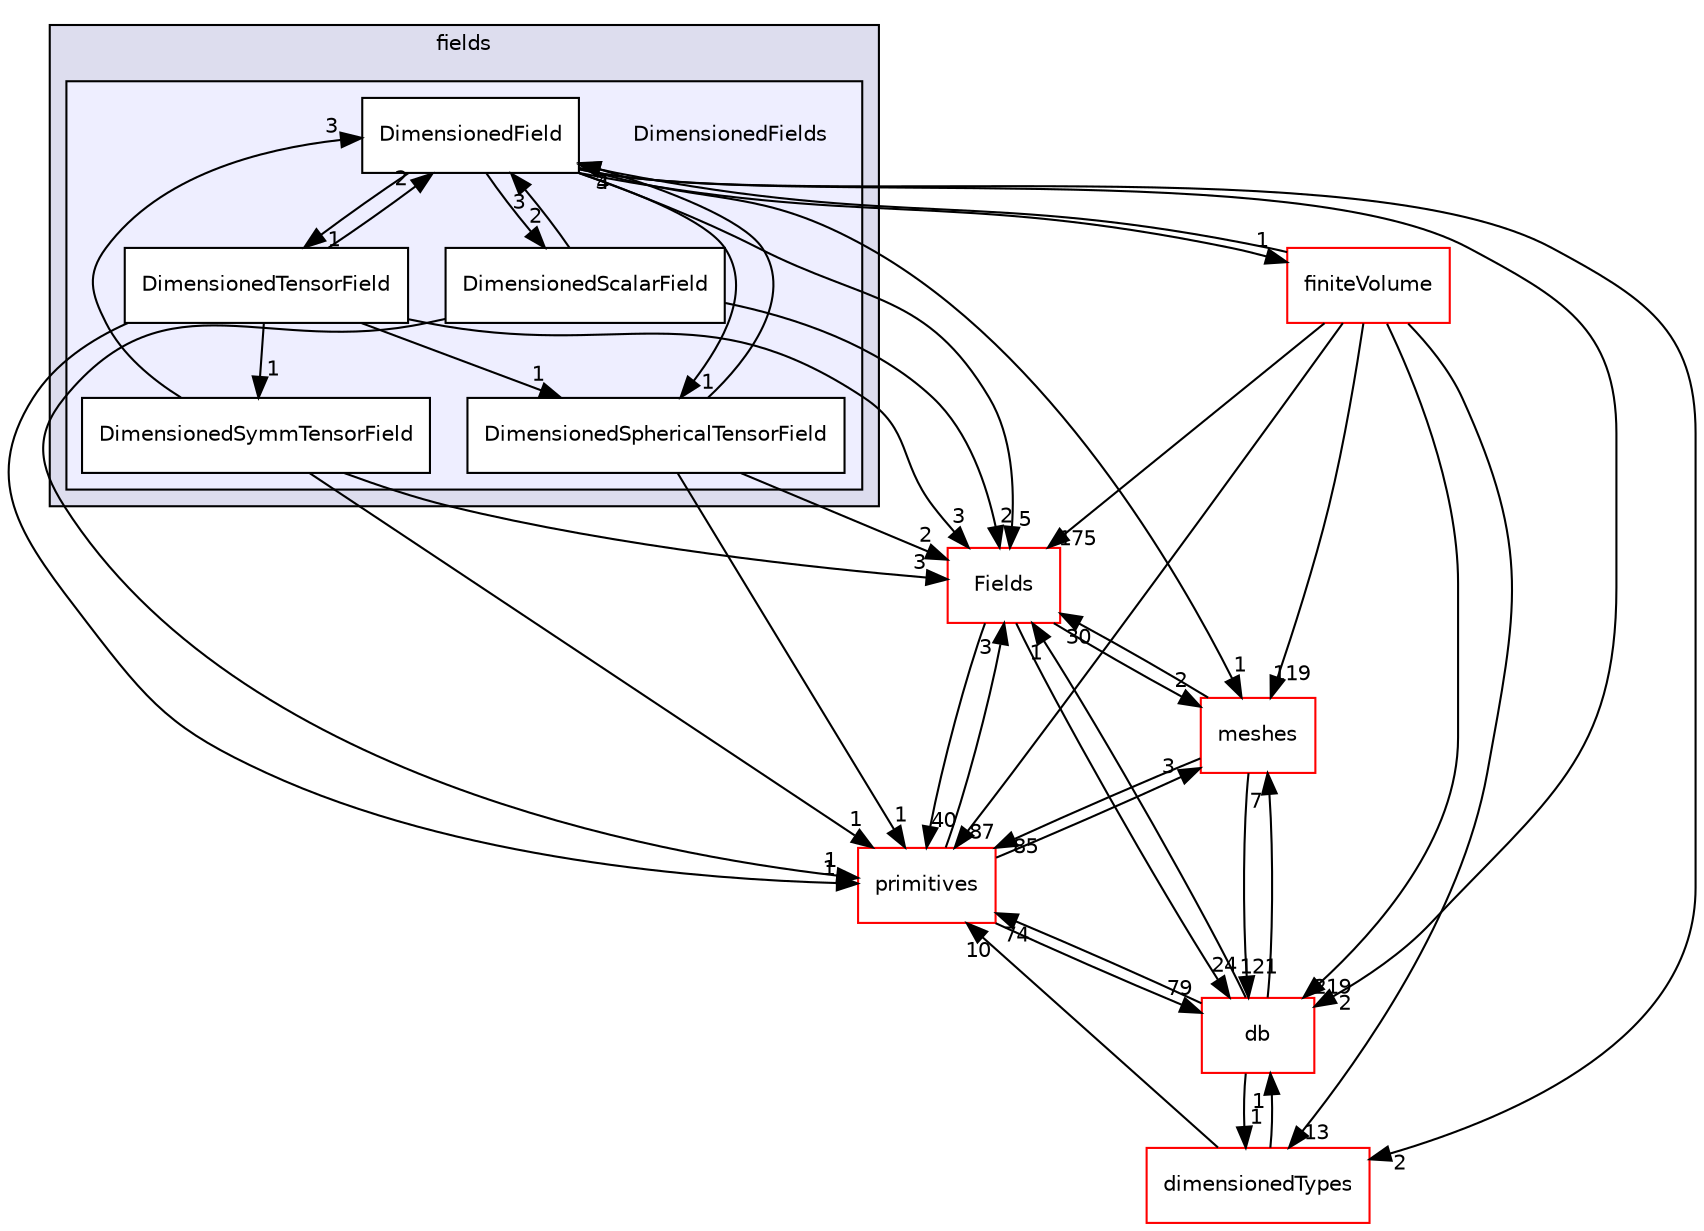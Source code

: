 digraph "src/OpenFOAM/fields/DimensionedFields" {
  bgcolor=transparent;
  compound=true
  node [ fontsize="10", fontname="Helvetica"];
  edge [ labelfontsize="10", labelfontname="Helvetica"];
  subgraph clusterdir_962442b8f989d5529fab5e0f0e4ffb74 {
    graph [ bgcolor="#ddddee", pencolor="black", label="fields" fontname="Helvetica", fontsize="10", URL="dir_962442b8f989d5529fab5e0f0e4ffb74.html"]
  subgraph clusterdir_8c8bb42ce9b582caaa8128a267c381ba {
    graph [ bgcolor="#eeeeff", pencolor="black", label="" URL="dir_8c8bb42ce9b582caaa8128a267c381ba.html"];
    dir_8c8bb42ce9b582caaa8128a267c381ba [shape=plaintext label="DimensionedFields"];
    dir_68686b528deddc46396f1a68fb7c2b79 [shape=box label="DimensionedField" color="black" fillcolor="white" style="filled" URL="dir_68686b528deddc46396f1a68fb7c2b79.html"];
    dir_423b0d0db3a2f10930c5e3296f3ed635 [shape=box label="DimensionedScalarField" color="black" fillcolor="white" style="filled" URL="dir_423b0d0db3a2f10930c5e3296f3ed635.html"];
    dir_1819f55b0d6775d59659cd377612b606 [shape=box label="DimensionedSphericalTensorField" color="black" fillcolor="white" style="filled" URL="dir_1819f55b0d6775d59659cd377612b606.html"];
    dir_b8e480b10bf5ae8db93feee4867cc765 [shape=box label="DimensionedSymmTensorField" color="black" fillcolor="white" style="filled" URL="dir_b8e480b10bf5ae8db93feee4867cc765.html"];
    dir_a00dba18887c8a7850f22e8e64f121ba [shape=box label="DimensionedTensorField" color="black" fillcolor="white" style="filled" URL="dir_a00dba18887c8a7850f22e8e64f121ba.html"];
  }
  }
  dir_7d364942a13d3ce50f6681364b448a98 [shape=box label="Fields" color="red" URL="dir_7d364942a13d3ce50f6681364b448a98.html"];
  dir_9bd15774b555cf7259a6fa18f99fe99b [shape=box label="finiteVolume" color="red" URL="dir_9bd15774b555cf7259a6fa18f99fe99b.html"];
  dir_aa2423979fb45fc41c393a5db370ab21 [shape=box label="meshes" color="red" URL="dir_aa2423979fb45fc41c393a5db370ab21.html"];
  dir_d4979fdf35c07e0caec68718d229a4b4 [shape=box label="dimensionedTypes" color="red" URL="dir_d4979fdf35c07e0caec68718d229a4b4.html"];
  dir_63c634f7a7cfd679ac26c67fb30fc32f [shape=box label="db" color="red" URL="dir_63c634f7a7cfd679ac26c67fb30fc32f.html"];
  dir_3e50f45338116b169052b428016851aa [shape=box label="primitives" color="red" URL="dir_3e50f45338116b169052b428016851aa.html"];
  dir_7d364942a13d3ce50f6681364b448a98->dir_aa2423979fb45fc41c393a5db370ab21 [headlabel="2", labeldistance=1.5 headhref="dir_002092_002282.html"];
  dir_7d364942a13d3ce50f6681364b448a98->dir_63c634f7a7cfd679ac26c67fb30fc32f [headlabel="24", labeldistance=1.5 headhref="dir_002092_002006.html"];
  dir_7d364942a13d3ce50f6681364b448a98->dir_3e50f45338116b169052b428016851aa [headlabel="40", labeldistance=1.5 headhref="dir_002092_002380.html"];
  dir_1819f55b0d6775d59659cd377612b606->dir_7d364942a13d3ce50f6681364b448a98 [headlabel="2", labeldistance=1.5 headhref="dir_002080_002092.html"];
  dir_1819f55b0d6775d59659cd377612b606->dir_3e50f45338116b169052b428016851aa [headlabel="1", labeldistance=1.5 headhref="dir_002080_002380.html"];
  dir_1819f55b0d6775d59659cd377612b606->dir_68686b528deddc46396f1a68fb7c2b79 [headlabel="3", labeldistance=1.5 headhref="dir_002080_002078.html"];
  dir_9bd15774b555cf7259a6fa18f99fe99b->dir_7d364942a13d3ce50f6681364b448a98 [headlabel="175", labeldistance=1.5 headhref="dir_000892_002092.html"];
  dir_9bd15774b555cf7259a6fa18f99fe99b->dir_aa2423979fb45fc41c393a5db370ab21 [headlabel="119", labeldistance=1.5 headhref="dir_000892_002282.html"];
  dir_9bd15774b555cf7259a6fa18f99fe99b->dir_d4979fdf35c07e0caec68718d229a4b4 [headlabel="13", labeldistance=1.5 headhref="dir_000892_002067.html"];
  dir_9bd15774b555cf7259a6fa18f99fe99b->dir_63c634f7a7cfd679ac26c67fb30fc32f [headlabel="219", labeldistance=1.5 headhref="dir_000892_002006.html"];
  dir_9bd15774b555cf7259a6fa18f99fe99b->dir_3e50f45338116b169052b428016851aa [headlabel="87", labeldistance=1.5 headhref="dir_000892_002380.html"];
  dir_9bd15774b555cf7259a6fa18f99fe99b->dir_68686b528deddc46396f1a68fb7c2b79 [headlabel="4", labeldistance=1.5 headhref="dir_000892_002078.html"];
  dir_a00dba18887c8a7850f22e8e64f121ba->dir_7d364942a13d3ce50f6681364b448a98 [headlabel="3", labeldistance=1.5 headhref="dir_002082_002092.html"];
  dir_a00dba18887c8a7850f22e8e64f121ba->dir_1819f55b0d6775d59659cd377612b606 [headlabel="1", labeldistance=1.5 headhref="dir_002082_002080.html"];
  dir_a00dba18887c8a7850f22e8e64f121ba->dir_b8e480b10bf5ae8db93feee4867cc765 [headlabel="1", labeldistance=1.5 headhref="dir_002082_002081.html"];
  dir_a00dba18887c8a7850f22e8e64f121ba->dir_3e50f45338116b169052b428016851aa [headlabel="1", labeldistance=1.5 headhref="dir_002082_002380.html"];
  dir_a00dba18887c8a7850f22e8e64f121ba->dir_68686b528deddc46396f1a68fb7c2b79 [headlabel="2", labeldistance=1.5 headhref="dir_002082_002078.html"];
  dir_aa2423979fb45fc41c393a5db370ab21->dir_7d364942a13d3ce50f6681364b448a98 [headlabel="30", labeldistance=1.5 headhref="dir_002282_002092.html"];
  dir_aa2423979fb45fc41c393a5db370ab21->dir_63c634f7a7cfd679ac26c67fb30fc32f [headlabel="121", labeldistance=1.5 headhref="dir_002282_002006.html"];
  dir_aa2423979fb45fc41c393a5db370ab21->dir_3e50f45338116b169052b428016851aa [headlabel="85", labeldistance=1.5 headhref="dir_002282_002380.html"];
  dir_d4979fdf35c07e0caec68718d229a4b4->dir_63c634f7a7cfd679ac26c67fb30fc32f [headlabel="1", labeldistance=1.5 headhref="dir_002067_002006.html"];
  dir_d4979fdf35c07e0caec68718d229a4b4->dir_3e50f45338116b169052b428016851aa [headlabel="10", labeldistance=1.5 headhref="dir_002067_002380.html"];
  dir_63c634f7a7cfd679ac26c67fb30fc32f->dir_7d364942a13d3ce50f6681364b448a98 [headlabel="1", labeldistance=1.5 headhref="dir_002006_002092.html"];
  dir_63c634f7a7cfd679ac26c67fb30fc32f->dir_aa2423979fb45fc41c393a5db370ab21 [headlabel="7", labeldistance=1.5 headhref="dir_002006_002282.html"];
  dir_63c634f7a7cfd679ac26c67fb30fc32f->dir_d4979fdf35c07e0caec68718d229a4b4 [headlabel="1", labeldistance=1.5 headhref="dir_002006_002067.html"];
  dir_63c634f7a7cfd679ac26c67fb30fc32f->dir_3e50f45338116b169052b428016851aa [headlabel="74", labeldistance=1.5 headhref="dir_002006_002380.html"];
  dir_b8e480b10bf5ae8db93feee4867cc765->dir_7d364942a13d3ce50f6681364b448a98 [headlabel="3", labeldistance=1.5 headhref="dir_002081_002092.html"];
  dir_b8e480b10bf5ae8db93feee4867cc765->dir_3e50f45338116b169052b428016851aa [headlabel="1", labeldistance=1.5 headhref="dir_002081_002380.html"];
  dir_b8e480b10bf5ae8db93feee4867cc765->dir_68686b528deddc46396f1a68fb7c2b79 [headlabel="3", labeldistance=1.5 headhref="dir_002081_002078.html"];
  dir_3e50f45338116b169052b428016851aa->dir_7d364942a13d3ce50f6681364b448a98 [headlabel="3", labeldistance=1.5 headhref="dir_002380_002092.html"];
  dir_3e50f45338116b169052b428016851aa->dir_aa2423979fb45fc41c393a5db370ab21 [headlabel="3", labeldistance=1.5 headhref="dir_002380_002282.html"];
  dir_3e50f45338116b169052b428016851aa->dir_63c634f7a7cfd679ac26c67fb30fc32f [headlabel="79", labeldistance=1.5 headhref="dir_002380_002006.html"];
  dir_423b0d0db3a2f10930c5e3296f3ed635->dir_7d364942a13d3ce50f6681364b448a98 [headlabel="2", labeldistance=1.5 headhref="dir_002079_002092.html"];
  dir_423b0d0db3a2f10930c5e3296f3ed635->dir_3e50f45338116b169052b428016851aa [headlabel="1", labeldistance=1.5 headhref="dir_002079_002380.html"];
  dir_423b0d0db3a2f10930c5e3296f3ed635->dir_68686b528deddc46396f1a68fb7c2b79 [headlabel="3", labeldistance=1.5 headhref="dir_002079_002078.html"];
  dir_68686b528deddc46396f1a68fb7c2b79->dir_7d364942a13d3ce50f6681364b448a98 [headlabel="5", labeldistance=1.5 headhref="dir_002078_002092.html"];
  dir_68686b528deddc46396f1a68fb7c2b79->dir_1819f55b0d6775d59659cd377612b606 [headlabel="1", labeldistance=1.5 headhref="dir_002078_002080.html"];
  dir_68686b528deddc46396f1a68fb7c2b79->dir_9bd15774b555cf7259a6fa18f99fe99b [headlabel="1", labeldistance=1.5 headhref="dir_002078_000892.html"];
  dir_68686b528deddc46396f1a68fb7c2b79->dir_a00dba18887c8a7850f22e8e64f121ba [headlabel="1", labeldistance=1.5 headhref="dir_002078_002082.html"];
  dir_68686b528deddc46396f1a68fb7c2b79->dir_aa2423979fb45fc41c393a5db370ab21 [headlabel="1", labeldistance=1.5 headhref="dir_002078_002282.html"];
  dir_68686b528deddc46396f1a68fb7c2b79->dir_d4979fdf35c07e0caec68718d229a4b4 [headlabel="2", labeldistance=1.5 headhref="dir_002078_002067.html"];
  dir_68686b528deddc46396f1a68fb7c2b79->dir_63c634f7a7cfd679ac26c67fb30fc32f [headlabel="2", labeldistance=1.5 headhref="dir_002078_002006.html"];
  dir_68686b528deddc46396f1a68fb7c2b79->dir_423b0d0db3a2f10930c5e3296f3ed635 [headlabel="2", labeldistance=1.5 headhref="dir_002078_002079.html"];
}
